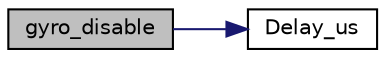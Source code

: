 digraph "gyro_disable"
{
 // LATEX_PDF_SIZE
  edge [fontname="Helvetica",fontsize="10",labelfontname="Helvetica",labelfontsize="10"];
  node [fontname="Helvetica",fontsize="10",shape=record];
  rankdir="LR";
  Node1 [label="gyro_disable",height=0.2,width=0.4,color="black", fillcolor="grey75", style="filled", fontcolor="black",tooltip="Disables gyro in order to measure on pin PC1."];
  Node1 -> Node2 [color="midnightblue",fontsize="10",style="solid",fontname="Helvetica"];
  Node2 [label="Delay_us",height=0.2,width=0.4,color="black", fillcolor="white", style="filled",URL="$measure_8h.html#a19cbc2c54977f6422dc53734e11748fe",tooltip="This functions is used for delays in us. Example wait for ADC to stabilize."];
}
